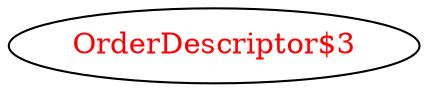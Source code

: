digraph dependencyGraph {
 concentrate=true;
 ranksep="2.0";
 rankdir="LR"; 
 splines="ortho";
"OrderDescriptor$3" [fontcolor="red"];
}